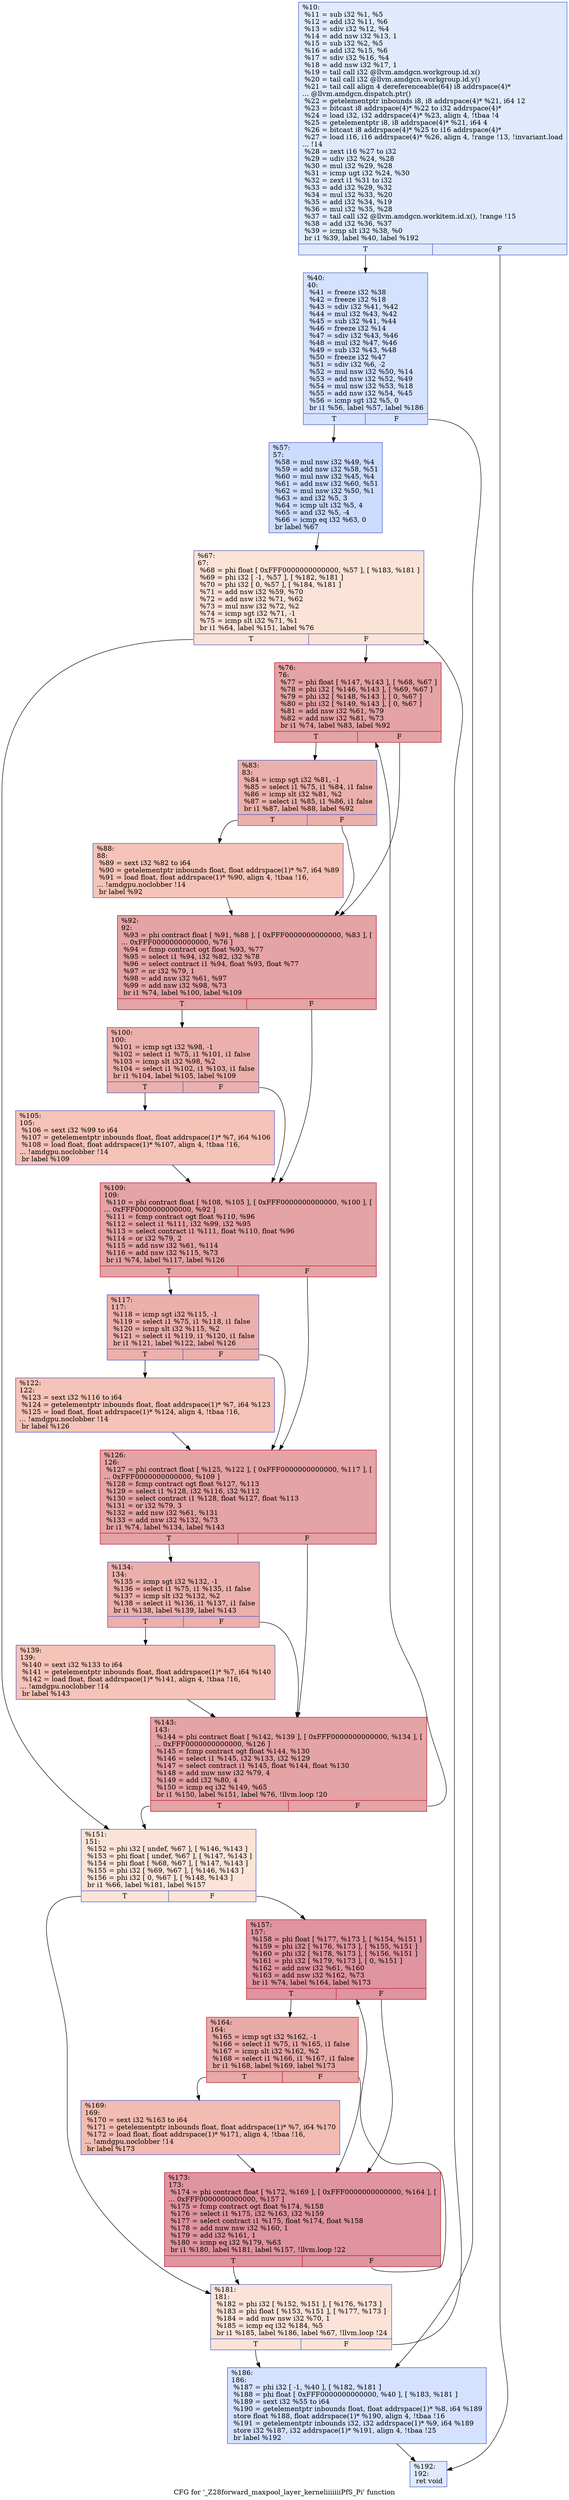 digraph "CFG for '_Z28forward_maxpool_layer_kerneliiiiiiiPfS_Pi' function" {
	label="CFG for '_Z28forward_maxpool_layer_kerneliiiiiiiPfS_Pi' function";

	Node0x582b950 [shape=record,color="#3d50c3ff", style=filled, fillcolor="#b9d0f970",label="{%10:\l  %11 = sub i32 %1, %5\l  %12 = add i32 %11, %6\l  %13 = sdiv i32 %12, %4\l  %14 = add nsw i32 %13, 1\l  %15 = sub i32 %2, %5\l  %16 = add i32 %15, %6\l  %17 = sdiv i32 %16, %4\l  %18 = add nsw i32 %17, 1\l  %19 = tail call i32 @llvm.amdgcn.workgroup.id.x()\l  %20 = tail call i32 @llvm.amdgcn.workgroup.id.y()\l  %21 = tail call align 4 dereferenceable(64) i8 addrspace(4)*\l... @llvm.amdgcn.dispatch.ptr()\l  %22 = getelementptr inbounds i8, i8 addrspace(4)* %21, i64 12\l  %23 = bitcast i8 addrspace(4)* %22 to i32 addrspace(4)*\l  %24 = load i32, i32 addrspace(4)* %23, align 4, !tbaa !4\l  %25 = getelementptr i8, i8 addrspace(4)* %21, i64 4\l  %26 = bitcast i8 addrspace(4)* %25 to i16 addrspace(4)*\l  %27 = load i16, i16 addrspace(4)* %26, align 4, !range !13, !invariant.load\l... !14\l  %28 = zext i16 %27 to i32\l  %29 = udiv i32 %24, %28\l  %30 = mul i32 %29, %28\l  %31 = icmp ugt i32 %24, %30\l  %32 = zext i1 %31 to i32\l  %33 = add i32 %29, %32\l  %34 = mul i32 %33, %20\l  %35 = add i32 %34, %19\l  %36 = mul i32 %35, %28\l  %37 = tail call i32 @llvm.amdgcn.workitem.id.x(), !range !15\l  %38 = add i32 %36, %37\l  %39 = icmp slt i32 %38, %0\l  br i1 %39, label %40, label %192\l|{<s0>T|<s1>F}}"];
	Node0x582b950:s0 -> Node0x582f2b0;
	Node0x582b950:s1 -> Node0x582f340;
	Node0x582f2b0 [shape=record,color="#3d50c3ff", style=filled, fillcolor="#9ebeff70",label="{%40:\l40:                                               \l  %41 = freeze i32 %38\l  %42 = freeze i32 %18\l  %43 = sdiv i32 %41, %42\l  %44 = mul i32 %43, %42\l  %45 = sub i32 %41, %44\l  %46 = freeze i32 %14\l  %47 = sdiv i32 %43, %46\l  %48 = mul i32 %47, %46\l  %49 = sub i32 %43, %48\l  %50 = freeze i32 %47\l  %51 = sdiv i32 %6, -2\l  %52 = mul nsw i32 %50, %14\l  %53 = add nsw i32 %52, %49\l  %54 = mul nsw i32 %53, %18\l  %55 = add nsw i32 %54, %45\l  %56 = icmp sgt i32 %5, 0\l  br i1 %56, label %57, label %186\l|{<s0>T|<s1>F}}"];
	Node0x582f2b0:s0 -> Node0x582fd30;
	Node0x582f2b0:s1 -> Node0x582fd80;
	Node0x582fd30 [shape=record,color="#3d50c3ff", style=filled, fillcolor="#8caffe70",label="{%57:\l57:                                               \l  %58 = mul nsw i32 %49, %4\l  %59 = add nsw i32 %58, %51\l  %60 = mul nsw i32 %45, %4\l  %61 = add nsw i32 %60, %51\l  %62 = mul nsw i32 %50, %1\l  %63 = and i32 %5, 3\l  %64 = icmp ult i32 %5, 4\l  %65 = and i32 %5, -4\l  %66 = icmp eq i32 %63, 0\l  br label %67\l}"];
	Node0x582fd30 -> Node0x582ec50;
	Node0x582ec50 [shape=record,color="#3d50c3ff", style=filled, fillcolor="#f6bfa670",label="{%67:\l67:                                               \l  %68 = phi float [ 0xFFF0000000000000, %57 ], [ %183, %181 ]\l  %69 = phi i32 [ -1, %57 ], [ %182, %181 ]\l  %70 = phi i32 [ 0, %57 ], [ %184, %181 ]\l  %71 = add nsw i32 %59, %70\l  %72 = add nsw i32 %71, %62\l  %73 = mul nsw i32 %72, %2\l  %74 = icmp sgt i32 %71, -1\l  %75 = icmp slt i32 %71, %1\l  br i1 %64, label %151, label %76\l|{<s0>T|<s1>F}}"];
	Node0x582ec50:s0 -> Node0x5831830;
	Node0x582ec50:s1 -> Node0x58318c0;
	Node0x58318c0 [shape=record,color="#b70d28ff", style=filled, fillcolor="#c32e3170",label="{%76:\l76:                                               \l  %77 = phi float [ %147, %143 ], [ %68, %67 ]\l  %78 = phi i32 [ %146, %143 ], [ %69, %67 ]\l  %79 = phi i32 [ %148, %143 ], [ 0, %67 ]\l  %80 = phi i32 [ %149, %143 ], [ 0, %67 ]\l  %81 = add nsw i32 %61, %79\l  %82 = add nsw i32 %81, %73\l  br i1 %74, label %83, label %92\l|{<s0>T|<s1>F}}"];
	Node0x58318c0:s0 -> Node0x5831ff0;
	Node0x58318c0:s1 -> Node0x5832080;
	Node0x5831ff0 [shape=record,color="#3d50c3ff", style=filled, fillcolor="#d24b4070",label="{%83:\l83:                                               \l  %84 = icmp sgt i32 %81, -1\l  %85 = select i1 %75, i1 %84, i1 false\l  %86 = icmp slt i32 %81, %2\l  %87 = select i1 %85, i1 %86, i1 false\l  br i1 %87, label %88, label %92\l|{<s0>T|<s1>F}}"];
	Node0x5831ff0:s0 -> Node0x5832470;
	Node0x5831ff0:s1 -> Node0x5832080;
	Node0x5832470 [shape=record,color="#3d50c3ff", style=filled, fillcolor="#e8765c70",label="{%88:\l88:                                               \l  %89 = sext i32 %82 to i64\l  %90 = getelementptr inbounds float, float addrspace(1)* %7, i64 %89\l  %91 = load float, float addrspace(1)* %90, align 4, !tbaa !16,\l... !amdgpu.noclobber !14\l  br label %92\l}"];
	Node0x5832470 -> Node0x5832080;
	Node0x5832080 [shape=record,color="#b70d28ff", style=filled, fillcolor="#c32e3170",label="{%92:\l92:                                               \l  %93 = phi contract float [ %91, %88 ], [ 0xFFF0000000000000, %83 ], [\l... 0xFFF0000000000000, %76 ]\l  %94 = fcmp contract ogt float %93, %77\l  %95 = select i1 %94, i32 %82, i32 %78\l  %96 = select contract i1 %94, float %93, float %77\l  %97 = or i32 %79, 1\l  %98 = add nsw i32 %61, %97\l  %99 = add nsw i32 %98, %73\l  br i1 %74, label %100, label %109\l|{<s0>T|<s1>F}}"];
	Node0x5832080:s0 -> Node0x5833390;
	Node0x5832080:s1 -> Node0x58333e0;
	Node0x5833390 [shape=record,color="#3d50c3ff", style=filled, fillcolor="#d24b4070",label="{%100:\l100:                                              \l  %101 = icmp sgt i32 %98, -1\l  %102 = select i1 %75, i1 %101, i1 false\l  %103 = icmp slt i32 %98, %2\l  %104 = select i1 %102, i1 %103, i1 false\l  br i1 %104, label %105, label %109\l|{<s0>T|<s1>F}}"];
	Node0x5833390:s0 -> Node0x58337a0;
	Node0x5833390:s1 -> Node0x58333e0;
	Node0x58337a0 [shape=record,color="#3d50c3ff", style=filled, fillcolor="#e8765c70",label="{%105:\l105:                                              \l  %106 = sext i32 %99 to i64\l  %107 = getelementptr inbounds float, float addrspace(1)* %7, i64 %106\l  %108 = load float, float addrspace(1)* %107, align 4, !tbaa !16,\l... !amdgpu.noclobber !14\l  br label %109\l}"];
	Node0x58337a0 -> Node0x58333e0;
	Node0x58333e0 [shape=record,color="#b70d28ff", style=filled, fillcolor="#c32e3170",label="{%109:\l109:                                              \l  %110 = phi contract float [ %108, %105 ], [ 0xFFF0000000000000, %100 ], [\l... 0xFFF0000000000000, %92 ]\l  %111 = fcmp contract ogt float %110, %96\l  %112 = select i1 %111, i32 %99, i32 %95\l  %113 = select contract i1 %111, float %110, float %96\l  %114 = or i32 %79, 2\l  %115 = add nsw i32 %61, %114\l  %116 = add nsw i32 %115, %73\l  br i1 %74, label %117, label %126\l|{<s0>T|<s1>F}}"];
	Node0x58333e0:s0 -> Node0x5834510;
	Node0x58333e0:s1 -> Node0x5834560;
	Node0x5834510 [shape=record,color="#3d50c3ff", style=filled, fillcolor="#d24b4070",label="{%117:\l117:                                              \l  %118 = icmp sgt i32 %115, -1\l  %119 = select i1 %75, i1 %118, i1 false\l  %120 = icmp slt i32 %115, %2\l  %121 = select i1 %119, i1 %120, i1 false\l  br i1 %121, label %122, label %126\l|{<s0>T|<s1>F}}"];
	Node0x5834510:s0 -> Node0x5834920;
	Node0x5834510:s1 -> Node0x5834560;
	Node0x5834920 [shape=record,color="#3d50c3ff", style=filled, fillcolor="#e8765c70",label="{%122:\l122:                                              \l  %123 = sext i32 %116 to i64\l  %124 = getelementptr inbounds float, float addrspace(1)* %7, i64 %123\l  %125 = load float, float addrspace(1)* %124, align 4, !tbaa !16,\l... !amdgpu.noclobber !14\l  br label %126\l}"];
	Node0x5834920 -> Node0x5834560;
	Node0x5834560 [shape=record,color="#b70d28ff", style=filled, fillcolor="#c32e3170",label="{%126:\l126:                                              \l  %127 = phi contract float [ %125, %122 ], [ 0xFFF0000000000000, %117 ], [\l... 0xFFF0000000000000, %109 ]\l  %128 = fcmp contract ogt float %127, %113\l  %129 = select i1 %128, i32 %116, i32 %112\l  %130 = select contract i1 %128, float %127, float %113\l  %131 = or i32 %79, 3\l  %132 = add nsw i32 %61, %131\l  %133 = add nsw i32 %132, %73\l  br i1 %74, label %134, label %143\l|{<s0>T|<s1>F}}"];
	Node0x5834560:s0 -> Node0x5830620;
	Node0x5834560:s1 -> Node0x5831a30;
	Node0x5830620 [shape=record,color="#3d50c3ff", style=filled, fillcolor="#d24b4070",label="{%134:\l134:                                              \l  %135 = icmp sgt i32 %132, -1\l  %136 = select i1 %75, i1 %135, i1 false\l  %137 = icmp slt i32 %132, %2\l  %138 = select i1 %136, i1 %137, i1 false\l  br i1 %138, label %139, label %143\l|{<s0>T|<s1>F}}"];
	Node0x5830620:s0 -> Node0x5835830;
	Node0x5830620:s1 -> Node0x5831a30;
	Node0x5835830 [shape=record,color="#3d50c3ff", style=filled, fillcolor="#e8765c70",label="{%139:\l139:                                              \l  %140 = sext i32 %133 to i64\l  %141 = getelementptr inbounds float, float addrspace(1)* %7, i64 %140\l  %142 = load float, float addrspace(1)* %141, align 4, !tbaa !16,\l... !amdgpu.noclobber !14\l  br label %143\l}"];
	Node0x5835830 -> Node0x5831a30;
	Node0x5831a30 [shape=record,color="#b70d28ff", style=filled, fillcolor="#c32e3170",label="{%143:\l143:                                              \l  %144 = phi contract float [ %142, %139 ], [ 0xFFF0000000000000, %134 ], [\l... 0xFFF0000000000000, %126 ]\l  %145 = fcmp contract ogt float %144, %130\l  %146 = select i1 %145, i32 %133, i32 %129\l  %147 = select contract i1 %145, float %144, float %130\l  %148 = add nuw nsw i32 %79, 4\l  %149 = add i32 %80, 4\l  %150 = icmp eq i32 %149, %65\l  br i1 %150, label %151, label %76, !llvm.loop !20\l|{<s0>T|<s1>F}}"];
	Node0x5831a30:s0 -> Node0x5831830;
	Node0x5831a30:s1 -> Node0x58318c0;
	Node0x5831830 [shape=record,color="#3d50c3ff", style=filled, fillcolor="#f6bfa670",label="{%151:\l151:                                              \l  %152 = phi i32 [ undef, %67 ], [ %146, %143 ]\l  %153 = phi float [ undef, %67 ], [ %147, %143 ]\l  %154 = phi float [ %68, %67 ], [ %147, %143 ]\l  %155 = phi i32 [ %69, %67 ], [ %146, %143 ]\l  %156 = phi i32 [ 0, %67 ], [ %148, %143 ]\l  br i1 %66, label %181, label %157\l|{<s0>T|<s1>F}}"];
	Node0x5831830:s0 -> Node0x58311e0;
	Node0x5831830:s1 -> Node0x58367f0;
	Node0x58367f0 [shape=record,color="#b70d28ff", style=filled, fillcolor="#b70d2870",label="{%157:\l157:                                              \l  %158 = phi float [ %177, %173 ], [ %154, %151 ]\l  %159 = phi i32 [ %176, %173 ], [ %155, %151 ]\l  %160 = phi i32 [ %178, %173 ], [ %156, %151 ]\l  %161 = phi i32 [ %179, %173 ], [ 0, %151 ]\l  %162 = add nsw i32 %61, %160\l  %163 = add nsw i32 %162, %73\l  br i1 %74, label %164, label %173\l|{<s0>T|<s1>F}}"];
	Node0x58367f0:s0 -> Node0x5836de0;
	Node0x58367f0:s1 -> Node0x58368f0;
	Node0x5836de0 [shape=record,color="#b70d28ff", style=filled, fillcolor="#ca3b3770",label="{%164:\l164:                                              \l  %165 = icmp sgt i32 %162, -1\l  %166 = select i1 %75, i1 %165, i1 false\l  %167 = icmp slt i32 %162, %2\l  %168 = select i1 %166, i1 %167, i1 false\l  br i1 %168, label %169, label %173\l|{<s0>T|<s1>F}}"];
	Node0x5836de0:s0 -> Node0x58371a0;
	Node0x5836de0:s1 -> Node0x58368f0;
	Node0x58371a0 [shape=record,color="#3d50c3ff", style=filled, fillcolor="#e1675170",label="{%169:\l169:                                              \l  %170 = sext i32 %163 to i64\l  %171 = getelementptr inbounds float, float addrspace(1)* %7, i64 %170\l  %172 = load float, float addrspace(1)* %171, align 4, !tbaa !16,\l... !amdgpu.noclobber !14\l  br label %173\l}"];
	Node0x58371a0 -> Node0x58368f0;
	Node0x58368f0 [shape=record,color="#b70d28ff", style=filled, fillcolor="#b70d2870",label="{%173:\l173:                                              \l  %174 = phi contract float [ %172, %169 ], [ 0xFFF0000000000000, %164 ], [\l... 0xFFF0000000000000, %157 ]\l  %175 = fcmp contract ogt float %174, %158\l  %176 = select i1 %175, i32 %163, i32 %159\l  %177 = select contract i1 %175, float %174, float %158\l  %178 = add nuw nsw i32 %160, 1\l  %179 = add i32 %161, 1\l  %180 = icmp eq i32 %179, %63\l  br i1 %180, label %181, label %157, !llvm.loop !22\l|{<s0>T|<s1>F}}"];
	Node0x58368f0:s0 -> Node0x58311e0;
	Node0x58368f0:s1 -> Node0x58367f0;
	Node0x58311e0 [shape=record,color="#3d50c3ff", style=filled, fillcolor="#f6bfa670",label="{%181:\l181:                                              \l  %182 = phi i32 [ %152, %151 ], [ %176, %173 ]\l  %183 = phi float [ %153, %151 ], [ %177, %173 ]\l  %184 = add nuw nsw i32 %70, 1\l  %185 = icmp eq i32 %184, %5\l  br i1 %185, label %186, label %67, !llvm.loop !24\l|{<s0>T|<s1>F}}"];
	Node0x58311e0:s0 -> Node0x582fd80;
	Node0x58311e0:s1 -> Node0x582ec50;
	Node0x582fd80 [shape=record,color="#3d50c3ff", style=filled, fillcolor="#9ebeff70",label="{%186:\l186:                                              \l  %187 = phi i32 [ -1, %40 ], [ %182, %181 ]\l  %188 = phi float [ 0xFFF0000000000000, %40 ], [ %183, %181 ]\l  %189 = sext i32 %55 to i64\l  %190 = getelementptr inbounds float, float addrspace(1)* %8, i64 %189\l  store float %188, float addrspace(1)* %190, align 4, !tbaa !16\l  %191 = getelementptr inbounds i32, i32 addrspace(1)* %9, i64 %189\l  store i32 %187, i32 addrspace(1)* %191, align 4, !tbaa !25\l  br label %192\l}"];
	Node0x582fd80 -> Node0x582f340;
	Node0x582f340 [shape=record,color="#3d50c3ff", style=filled, fillcolor="#b9d0f970",label="{%192:\l192:                                              \l  ret void\l}"];
}
